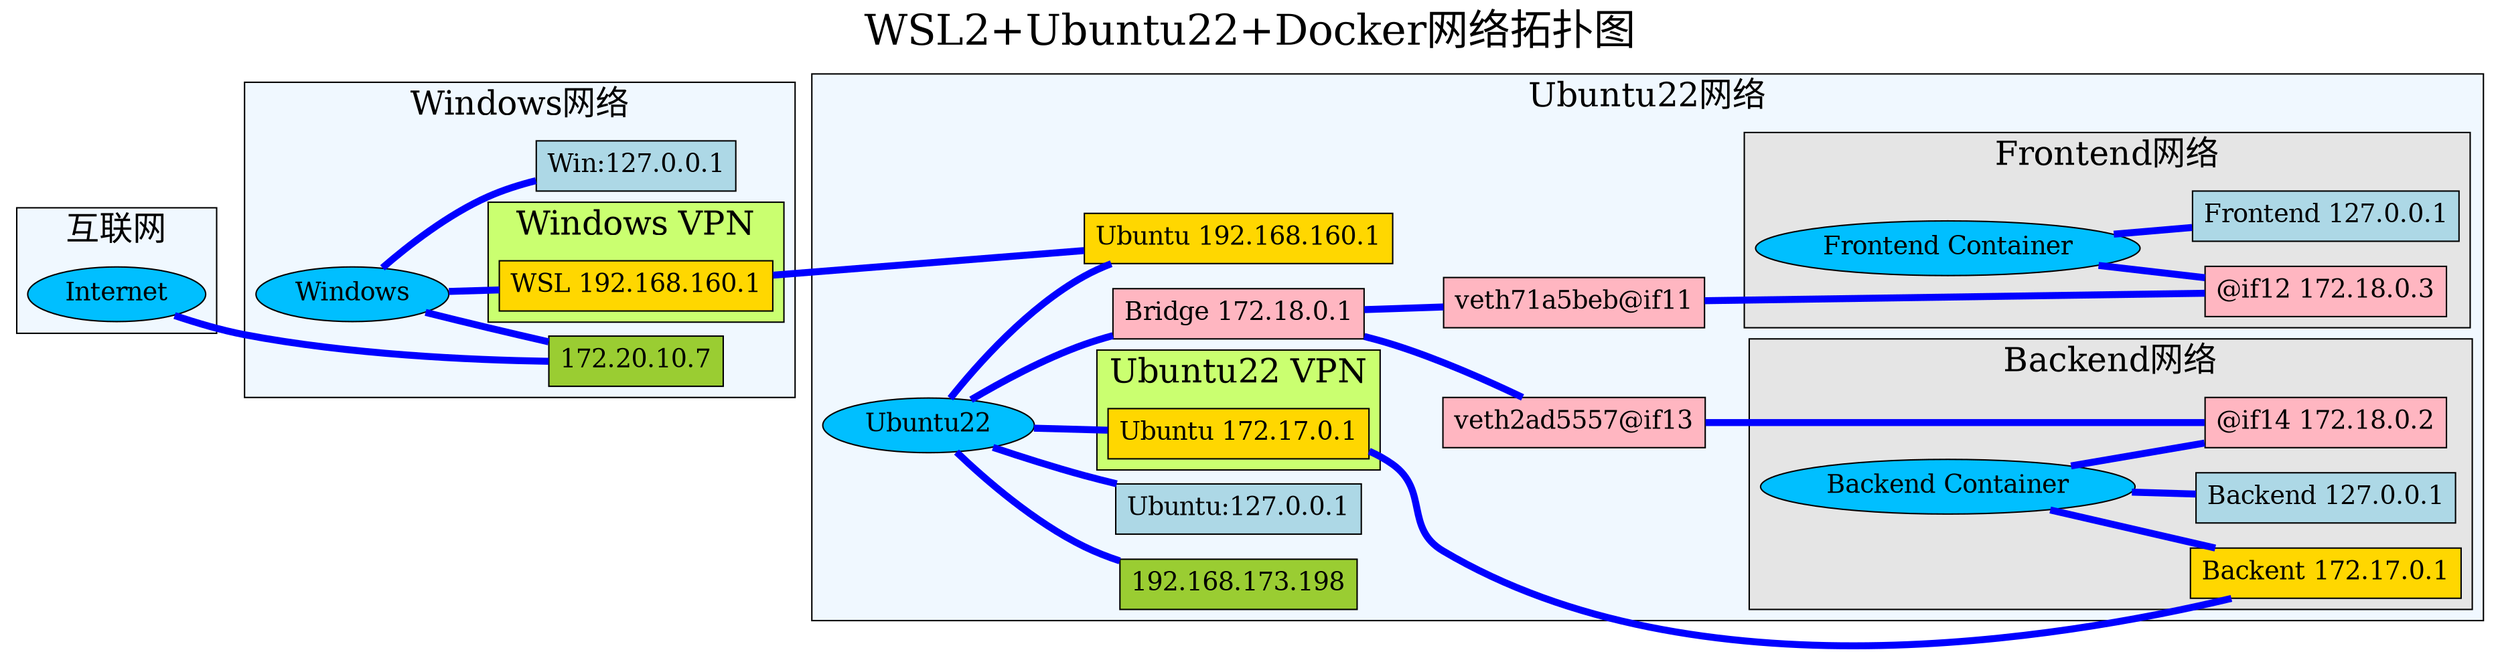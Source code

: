 graph ER {
    label = "WSL2+Ubuntu22+Docker网络拓扑图";
    labelloc  =  t; // t: Place the graph's title on top.
    fontsize  = 30; // Make title stand out by giving a large font size
    fontcolor = black;
    layout=dot;
    rankdir=LR; // 关键：设置从左到右的布局
    
    subgraph cluster_Internet {
        label="互联网";
        fontsize  = 24;
        style=filled;
        //fillcolor=gray90;
        fillcolor=aliceblue;            

        node [shape=oval, style=filled, fillcolor=deepskyblue, fontsize=18];  "Internet";
    }
    
    subgraph cluster_Windows {
        label="Windows网络";
        fontsize  = 24;
        style=filled;
        //fillcolor=gray90;
        fillcolor=aliceblue;            
        node [shape=squre, style=filled, fillcolor=lightblue, fontsize=18];  "Win:127.0.0.1";
        node [shape=squre, style=filled, fillcolor=yellowgreen, fontsize=18];  "172.20.10.7";
        node [shape=oval, style=filled, fillcolor=deepskyblue, fontsize=18];  "Windows";

        subgraph cluster_Windows_VPN {
            label="Windows VPN";
            fontsize  = 24;
            style=filled;
            //fillcolor=gray90;
            fillcolor=darkolivegreen1;            
            node [shape=squre, style=filled, fillcolor=gold, fontsize=18]; "WSL 192.168.160.1";
        }
        
        {rank="same"; "Win:127.0.0.1";"172.20.10.7";}
    }
    
    subgraph cluster_Ubuntu {
        label="Ubuntu22网络";
        fontsize  = 24;
        style=filled;
        //fillcolor=gray90;
        fillcolor=aliceblue;            
        node [shape=squre, style=filled, fillcolor=lightblue, fontsize=18];  "Ubuntu:127.0.0.1"; 
        node [shape=squre, style=filled, fillcolor=yellowgreen, fontsize=18];  "192.168.173.198";
        node [shape=squre, style=filled, fillcolor=gold, fontsize=18]; "Ubuntu 192.168.160.1";
        node [shape=squre, style=filled, fillcolor=lightpink, fontsize=18]; "Bridge 172.18.0.1";
        node [shape=squre, style=filled, fillcolor=lightpink, fontsize=18]; "veth71a5beb@if11";
        node [shape=squre, style=filled, fillcolor=lightpink, fontsize=18]; "veth2ad5557@if13";
        node [shape=oval, style=filled, fillcolor=deepskyblue, fontsize=18];  "Ubuntu22";

        subgraph cluster_Ubuntu_VPN {
            label="Ubuntu22 VPN";
            fontsize  = 24;
            style=filled;
            fillcolor=darkolivegreen1;            
            node [shape=squre, style=filled, fillcolor=gold, fontsize=18]; "Ubuntu 172.17.0.1";
        }
        
        subgraph cluster_frontend{
            label="Frontend网络";
            style=filled;
            fillcolor=gray90;            
            node [shape=squre, style=filled, fillcolor=lightblue, fontsize=18]; "Frontend 127.0.0.1";
            node [shape=squre, style=filled, fillcolor=lightpink, fontsize=18]; "@if12 172.18.0.3";
            node [shape=oval, style=filled, fillcolor=deepskyblue, fontsize=18];  "Frontend Container";
            {rank="same"; "Frontend 127.0.0.1";"@if12 172.18.0.3";}
        }
        
        subgraph cluster_backend{
            label="Backend网络";
            style=filled;
            fillcolor=gray90;            
            node [shape=squre, style=filled, fillcolor=lightblue, fontsize=18]; "Backend 127.0.0.1";
            node [shape=squre, style=filled, fillcolor=lightpink, fontsize=18]; "@if14 172.18.0.2";
            node [shape=squre, style=filled, fillcolor=gold, fontsize=18]; "Backent 172.17.0.1";
            node [shape=oval, style=filled, fillcolor=deepskyblue, fontsize=18];  "Backend Container";
            
            {rank="same"; "Backend 127.0.0.1";"@if14 172.18.0.2";"Backent 172.17.0.1";}
        }
        
        {rank="same"; "Ubuntu:127.0.0.1";"192.168.173.198";"Bridge 172.18.0.1";"Ubuntu 192.168.160.1";}
        
        {rank="same"; "veth71a5beb@if11";"veth2ad5557@if13";}
       
    }

  "WSL 192.168.160.1" --  "Ubuntu 192.168.160.1"[color=blue, penwidth=5];
  "veth71a5beb@if11" --  "@if12 172.18.0.3"[color=blue, penwidth=5];
  "veth2ad5557@if13" --  "@if14 172.18.0.2"[color=blue, penwidth=5];
  "Ubuntu 172.17.0.1" --  "Backent 172.17.0.1"[color=blue, penwidth=5];
  "Bridge 172.18.0.1" --  "veth71a5beb@if11"[color=blue, penwidth=5];
  "Bridge 172.18.0.1" --  "veth2ad5557@if13"[color=blue, penwidth=5];
  
  "172.20.10.7" -- "Internet"[color=blue, penwidth=5];

  "Windows" -- "WSL 192.168.160.1"[color=blue, penwidth=5];
  "Windows" -- "Win:127.0.0.1"[color=blue, penwidth=5];
  "Windows" -- "172.20.10.7"[color=blue, penwidth=5];
  
  "Ubuntu22" -- "Ubuntu:127.0.0.1"[color=blue, penwidth=5];
  "Ubuntu22" -- "192.168.173.198"[color=blue, penwidth=5];
  "Ubuntu22" -- "Ubuntu 192.168.160.1"[color=blue, penwidth=5];
  "Ubuntu22" -- "Bridge 172.18.0.1"[color=blue, penwidth=5];
  //"Ubuntu22" -- "veth71a5beb@if11"[color=blue, penwidth=5];
  //"Ubuntu22" -- "veth2ad5557@if13"[color=blue, penwidth=5];
  "Ubuntu22" -- "Ubuntu 172.17.0.1"[color=blue, penwidth=5];

  "Frontend Container" -- "@if12 172.18.0.3"[color=blue, penwidth=5];
  "Frontend Container" -- "Frontend 127.0.0.1"[color=blue, penwidth=5];

  "Backend Container" -- "@if14 172.18.0.2"[color=blue, penwidth=5];
  "Backend Container" -- "Backend 127.0.0.1"[color=blue, penwidth=5];
  "Backend Container" -- "Backent 172.17.0.1"[color=blue, penwidth=5];
  
    // 用虚拟节点连接两个子图
    "WSL 192.168.160.1" -- "Ubuntu22" [style=invis]; 
    "veth2ad5557@if13" -- "Backend Container" [style=invis]; 
    "veth71a5beb@if11" -- "Frontend Container" [style=invis]; 
    
    // 关键：使用不可见边来微调布局
    "Internet" -- "Windows" [style=invis, weight=10]; // 增加权重以增强水平排列的趋势
    "Internet" -- "Ubuntu22" [style=invis, weight=1]; // 较小的权重，允许Ubuntu部分稍微靠下
    
}
